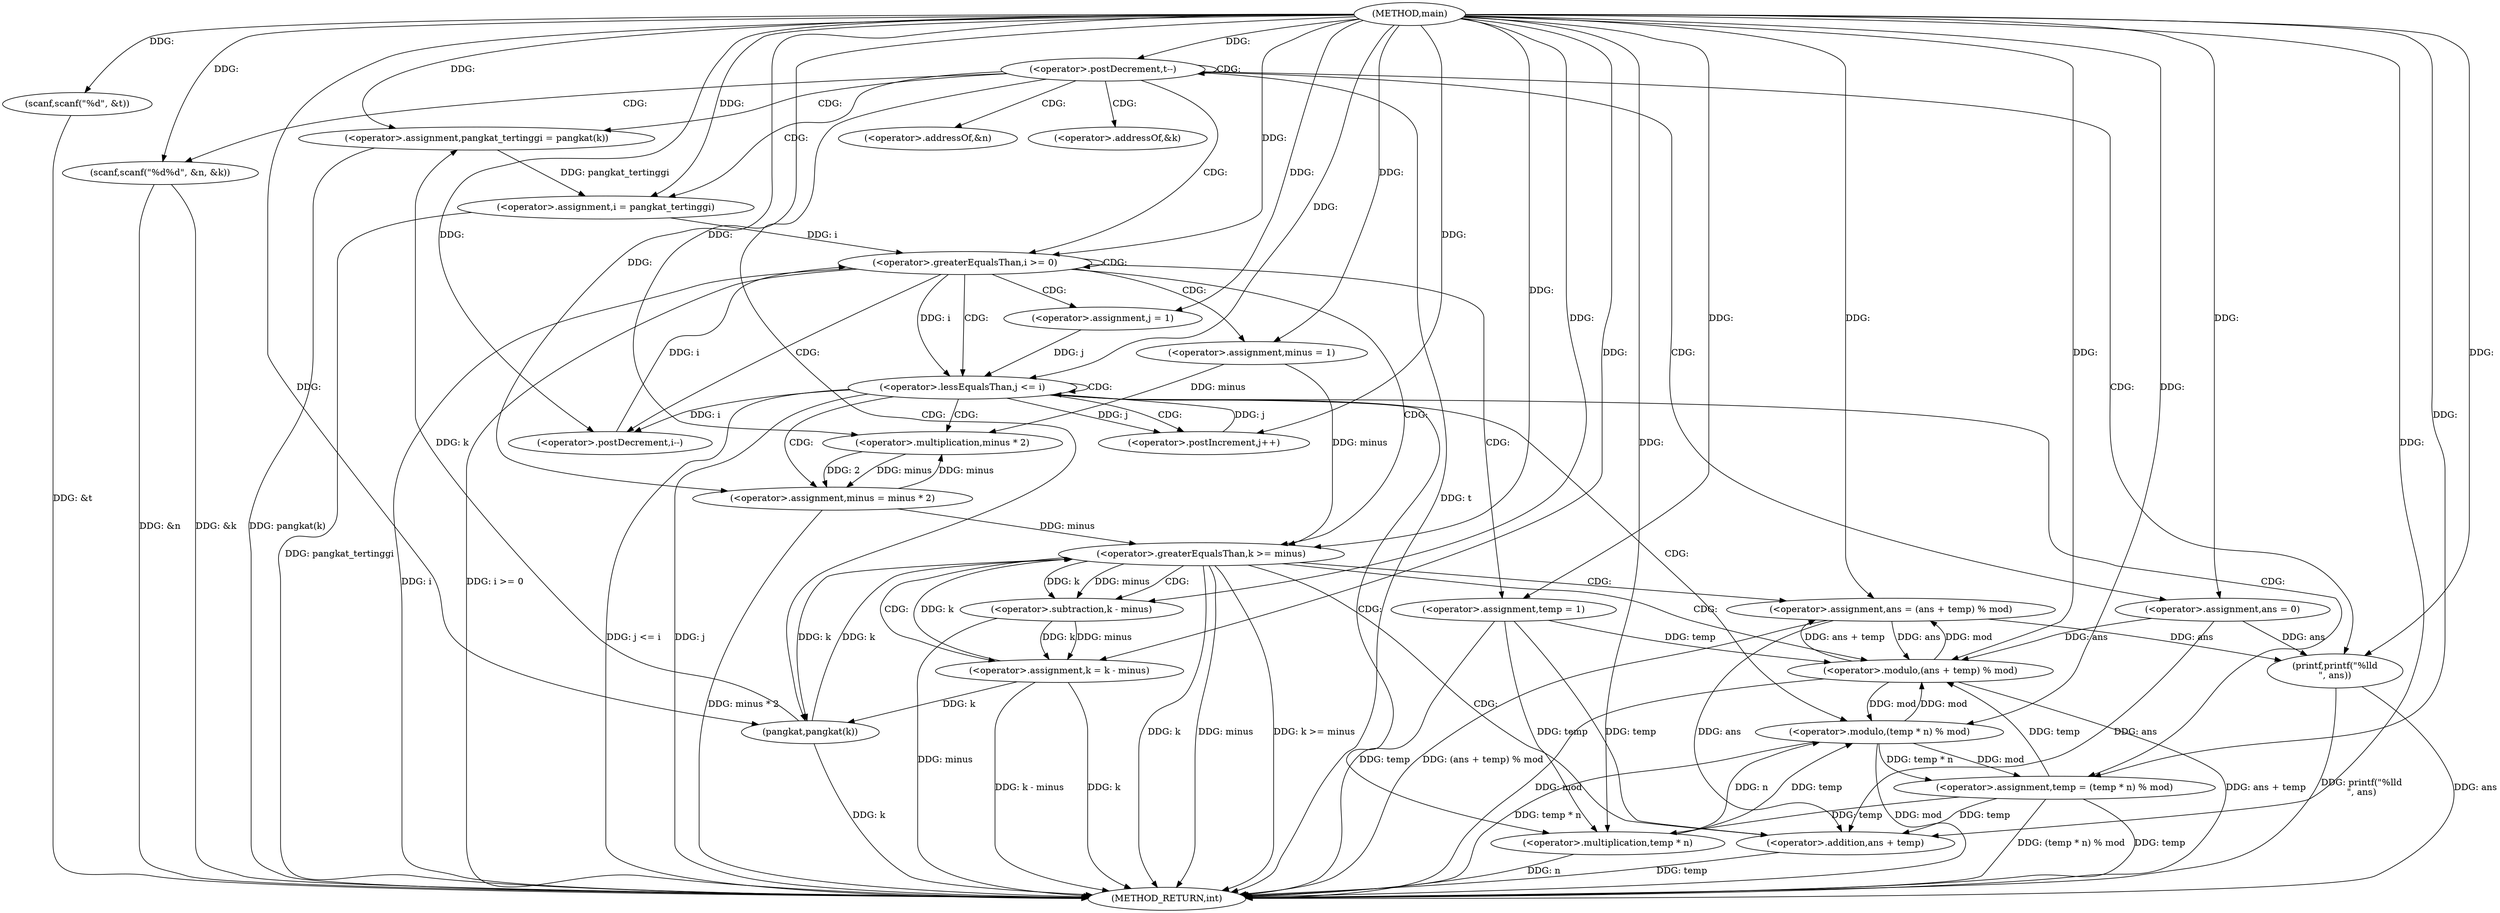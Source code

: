digraph "main" {  
"1000123" [label = "(METHOD,main)" ]
"1000213" [label = "(METHOD_RETURN,int)" ]
"1000126" [label = "(scanf,scanf(\"%d\", &t))" ]
"1000131" [label = "(<operator>.postDecrement,t--)" ]
"1000136" [label = "(scanf,scanf(\"%d%d\", &n, &k))" ]
"1000143" [label = "(<operator>.assignment,pangkat_tertinggi = pangkat(k))" ]
"1000148" [label = "(<operator>.assignment,ans = 0)" ]
"1000210" [label = "(printf,printf(\"%lld\n\", ans))" ]
"1000153" [label = "(<operator>.assignment,i = pangkat_tertinggi)" ]
"1000156" [label = "(<operator>.greaterEqualsThan,i >= 0)" ]
"1000159" [label = "(<operator>.postDecrement,i--)" ]
"1000145" [label = "(pangkat,pangkat(k))" ]
"1000163" [label = "(<operator>.assignment,minus = 1)" ]
"1000167" [label = "(<operator>.assignment,temp = 1)" ]
"1000172" [label = "(<operator>.assignment,j = 1)" ]
"1000175" [label = "(<operator>.lessEqualsThan,j <= i)" ]
"1000178" [label = "(<operator>.postIncrement,j++)" ]
"1000194" [label = "(<operator>.greaterEqualsThan,k >= minus)" ]
"1000181" [label = "(<operator>.assignment,minus = minus * 2)" ]
"1000186" [label = "(<operator>.assignment,temp = (temp * n) % mod)" ]
"1000198" [label = "(<operator>.assignment,k = k - minus)" ]
"1000203" [label = "(<operator>.assignment,ans = (ans + temp) % mod)" ]
"1000183" [label = "(<operator>.multiplication,minus * 2)" ]
"1000188" [label = "(<operator>.modulo,(temp * n) % mod)" ]
"1000200" [label = "(<operator>.subtraction,k - minus)" ]
"1000205" [label = "(<operator>.modulo,(ans + temp) % mod)" ]
"1000189" [label = "(<operator>.multiplication,temp * n)" ]
"1000206" [label = "(<operator>.addition,ans + temp)" ]
"1000138" [label = "(<operator>.addressOf,&n)" ]
"1000140" [label = "(<operator>.addressOf,&k)" ]
  "1000126" -> "1000213"  [ label = "DDG: &t"] 
  "1000131" -> "1000213"  [ label = "DDG: t"] 
  "1000136" -> "1000213"  [ label = "DDG: &n"] 
  "1000136" -> "1000213"  [ label = "DDG: &k"] 
  "1000145" -> "1000213"  [ label = "DDG: k"] 
  "1000143" -> "1000213"  [ label = "DDG: pangkat(k)"] 
  "1000153" -> "1000213"  [ label = "DDG: pangkat_tertinggi"] 
  "1000156" -> "1000213"  [ label = "DDG: i"] 
  "1000156" -> "1000213"  [ label = "DDG: i >= 0"] 
  "1000210" -> "1000213"  [ label = "DDG: ans"] 
  "1000210" -> "1000213"  [ label = "DDG: printf(\"%lld\n\", ans)"] 
  "1000167" -> "1000213"  [ label = "DDG: temp"] 
  "1000175" -> "1000213"  [ label = "DDG: j"] 
  "1000175" -> "1000213"  [ label = "DDG: j <= i"] 
  "1000194" -> "1000213"  [ label = "DDG: k"] 
  "1000194" -> "1000213"  [ label = "DDG: minus"] 
  "1000194" -> "1000213"  [ label = "DDG: k >= minus"] 
  "1000198" -> "1000213"  [ label = "DDG: k"] 
  "1000200" -> "1000213"  [ label = "DDG: minus"] 
  "1000198" -> "1000213"  [ label = "DDG: k - minus"] 
  "1000206" -> "1000213"  [ label = "DDG: temp"] 
  "1000205" -> "1000213"  [ label = "DDG: ans + temp"] 
  "1000205" -> "1000213"  [ label = "DDG: mod"] 
  "1000203" -> "1000213"  [ label = "DDG: (ans + temp) % mod"] 
  "1000181" -> "1000213"  [ label = "DDG: minus * 2"] 
  "1000186" -> "1000213"  [ label = "DDG: temp"] 
  "1000189" -> "1000213"  [ label = "DDG: n"] 
  "1000188" -> "1000213"  [ label = "DDG: temp * n"] 
  "1000188" -> "1000213"  [ label = "DDG: mod"] 
  "1000186" -> "1000213"  [ label = "DDG: (temp * n) % mod"] 
  "1000123" -> "1000126"  [ label = "DDG: "] 
  "1000123" -> "1000131"  [ label = "DDG: "] 
  "1000123" -> "1000136"  [ label = "DDG: "] 
  "1000145" -> "1000143"  [ label = "DDG: k"] 
  "1000123" -> "1000148"  [ label = "DDG: "] 
  "1000123" -> "1000143"  [ label = "DDG: "] 
  "1000143" -> "1000153"  [ label = "DDG: pangkat_tertinggi"] 
  "1000123" -> "1000153"  [ label = "DDG: "] 
  "1000123" -> "1000210"  [ label = "DDG: "] 
  "1000148" -> "1000210"  [ label = "DDG: ans"] 
  "1000203" -> "1000210"  [ label = "DDG: ans"] 
  "1000194" -> "1000145"  [ label = "DDG: k"] 
  "1000198" -> "1000145"  [ label = "DDG: k"] 
  "1000123" -> "1000145"  [ label = "DDG: "] 
  "1000153" -> "1000156"  [ label = "DDG: i"] 
  "1000159" -> "1000156"  [ label = "DDG: i"] 
  "1000123" -> "1000156"  [ label = "DDG: "] 
  "1000175" -> "1000159"  [ label = "DDG: i"] 
  "1000123" -> "1000159"  [ label = "DDG: "] 
  "1000123" -> "1000163"  [ label = "DDG: "] 
  "1000123" -> "1000167"  [ label = "DDG: "] 
  "1000123" -> "1000172"  [ label = "DDG: "] 
  "1000172" -> "1000175"  [ label = "DDG: j"] 
  "1000178" -> "1000175"  [ label = "DDG: j"] 
  "1000123" -> "1000175"  [ label = "DDG: "] 
  "1000156" -> "1000175"  [ label = "DDG: i"] 
  "1000175" -> "1000178"  [ label = "DDG: j"] 
  "1000123" -> "1000178"  [ label = "DDG: "] 
  "1000183" -> "1000181"  [ label = "DDG: minus"] 
  "1000183" -> "1000181"  [ label = "DDG: 2"] 
  "1000188" -> "1000186"  [ label = "DDG: mod"] 
  "1000188" -> "1000186"  [ label = "DDG: temp * n"] 
  "1000145" -> "1000194"  [ label = "DDG: k"] 
  "1000198" -> "1000194"  [ label = "DDG: k"] 
  "1000123" -> "1000194"  [ label = "DDG: "] 
  "1000163" -> "1000194"  [ label = "DDG: minus"] 
  "1000181" -> "1000194"  [ label = "DDG: minus"] 
  "1000200" -> "1000198"  [ label = "DDG: k"] 
  "1000200" -> "1000198"  [ label = "DDG: minus"] 
  "1000205" -> "1000203"  [ label = "DDG: mod"] 
  "1000205" -> "1000203"  [ label = "DDG: ans + temp"] 
  "1000123" -> "1000181"  [ label = "DDG: "] 
  "1000123" -> "1000186"  [ label = "DDG: "] 
  "1000123" -> "1000198"  [ label = "DDG: "] 
  "1000123" -> "1000203"  [ label = "DDG: "] 
  "1000163" -> "1000183"  [ label = "DDG: minus"] 
  "1000181" -> "1000183"  [ label = "DDG: minus"] 
  "1000123" -> "1000183"  [ label = "DDG: "] 
  "1000189" -> "1000188"  [ label = "DDG: n"] 
  "1000189" -> "1000188"  [ label = "DDG: temp"] 
  "1000205" -> "1000188"  [ label = "DDG: mod"] 
  "1000123" -> "1000188"  [ label = "DDG: "] 
  "1000194" -> "1000200"  [ label = "DDG: k"] 
  "1000123" -> "1000200"  [ label = "DDG: "] 
  "1000194" -> "1000200"  [ label = "DDG: minus"] 
  "1000148" -> "1000205"  [ label = "DDG: ans"] 
  "1000203" -> "1000205"  [ label = "DDG: ans"] 
  "1000123" -> "1000205"  [ label = "DDG: "] 
  "1000167" -> "1000205"  [ label = "DDG: temp"] 
  "1000186" -> "1000205"  [ label = "DDG: temp"] 
  "1000188" -> "1000205"  [ label = "DDG: mod"] 
  "1000167" -> "1000189"  [ label = "DDG: temp"] 
  "1000186" -> "1000189"  [ label = "DDG: temp"] 
  "1000123" -> "1000189"  [ label = "DDG: "] 
  "1000148" -> "1000206"  [ label = "DDG: ans"] 
  "1000203" -> "1000206"  [ label = "DDG: ans"] 
  "1000123" -> "1000206"  [ label = "DDG: "] 
  "1000167" -> "1000206"  [ label = "DDG: temp"] 
  "1000186" -> "1000206"  [ label = "DDG: temp"] 
  "1000131" -> "1000153"  [ label = "CDG: "] 
  "1000131" -> "1000156"  [ label = "CDG: "] 
  "1000131" -> "1000148"  [ label = "CDG: "] 
  "1000131" -> "1000136"  [ label = "CDG: "] 
  "1000131" -> "1000210"  [ label = "CDG: "] 
  "1000131" -> "1000131"  [ label = "CDG: "] 
  "1000131" -> "1000143"  [ label = "CDG: "] 
  "1000131" -> "1000145"  [ label = "CDG: "] 
  "1000131" -> "1000140"  [ label = "CDG: "] 
  "1000131" -> "1000138"  [ label = "CDG: "] 
  "1000156" -> "1000156"  [ label = "CDG: "] 
  "1000156" -> "1000172"  [ label = "CDG: "] 
  "1000156" -> "1000163"  [ label = "CDG: "] 
  "1000156" -> "1000159"  [ label = "CDG: "] 
  "1000156" -> "1000167"  [ label = "CDG: "] 
  "1000156" -> "1000175"  [ label = "CDG: "] 
  "1000156" -> "1000194"  [ label = "CDG: "] 
  "1000175" -> "1000186"  [ label = "CDG: "] 
  "1000175" -> "1000183"  [ label = "CDG: "] 
  "1000175" -> "1000189"  [ label = "CDG: "] 
  "1000175" -> "1000178"  [ label = "CDG: "] 
  "1000175" -> "1000188"  [ label = "CDG: "] 
  "1000175" -> "1000175"  [ label = "CDG: "] 
  "1000175" -> "1000181"  [ label = "CDG: "] 
  "1000194" -> "1000200"  [ label = "CDG: "] 
  "1000194" -> "1000206"  [ label = "CDG: "] 
  "1000194" -> "1000203"  [ label = "CDG: "] 
  "1000194" -> "1000205"  [ label = "CDG: "] 
  "1000194" -> "1000198"  [ label = "CDG: "] 
}

